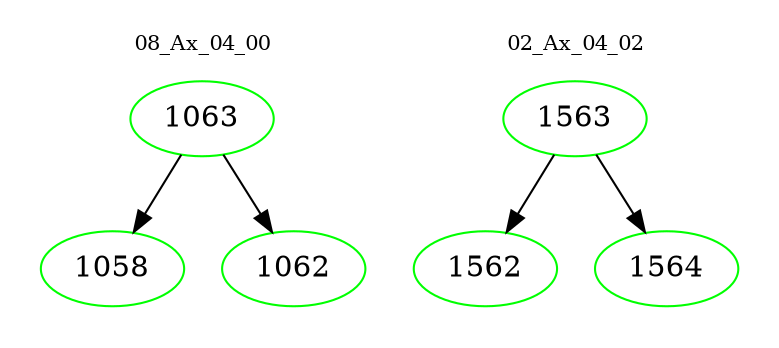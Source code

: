 digraph{
subgraph cluster_0 {
color = white
label = "08_Ax_04_00";
fontsize=10;
T0_1063 [label="1063", color="green"]
T0_1063 -> T0_1058 [color="black"]
T0_1058 [label="1058", color="green"]
T0_1063 -> T0_1062 [color="black"]
T0_1062 [label="1062", color="green"]
}
subgraph cluster_1 {
color = white
label = "02_Ax_04_02";
fontsize=10;
T1_1563 [label="1563", color="green"]
T1_1563 -> T1_1562 [color="black"]
T1_1562 [label="1562", color="green"]
T1_1563 -> T1_1564 [color="black"]
T1_1564 [label="1564", color="green"]
}
}
